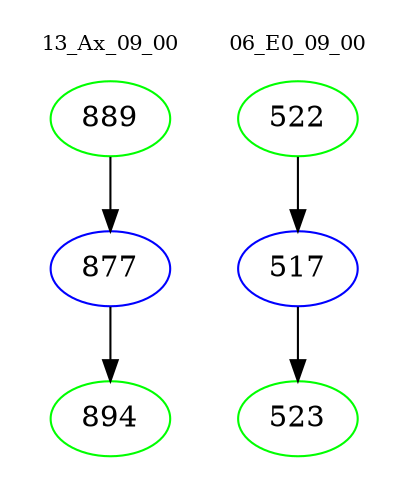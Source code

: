 digraph{
subgraph cluster_0 {
color = white
label = "13_Ax_09_00";
fontsize=10;
T0_889 [label="889", color="green"]
T0_889 -> T0_877 [color="black"]
T0_877 [label="877", color="blue"]
T0_877 -> T0_894 [color="black"]
T0_894 [label="894", color="green"]
}
subgraph cluster_1 {
color = white
label = "06_E0_09_00";
fontsize=10;
T1_522 [label="522", color="green"]
T1_522 -> T1_517 [color="black"]
T1_517 [label="517", color="blue"]
T1_517 -> T1_523 [color="black"]
T1_523 [label="523", color="green"]
}
}
